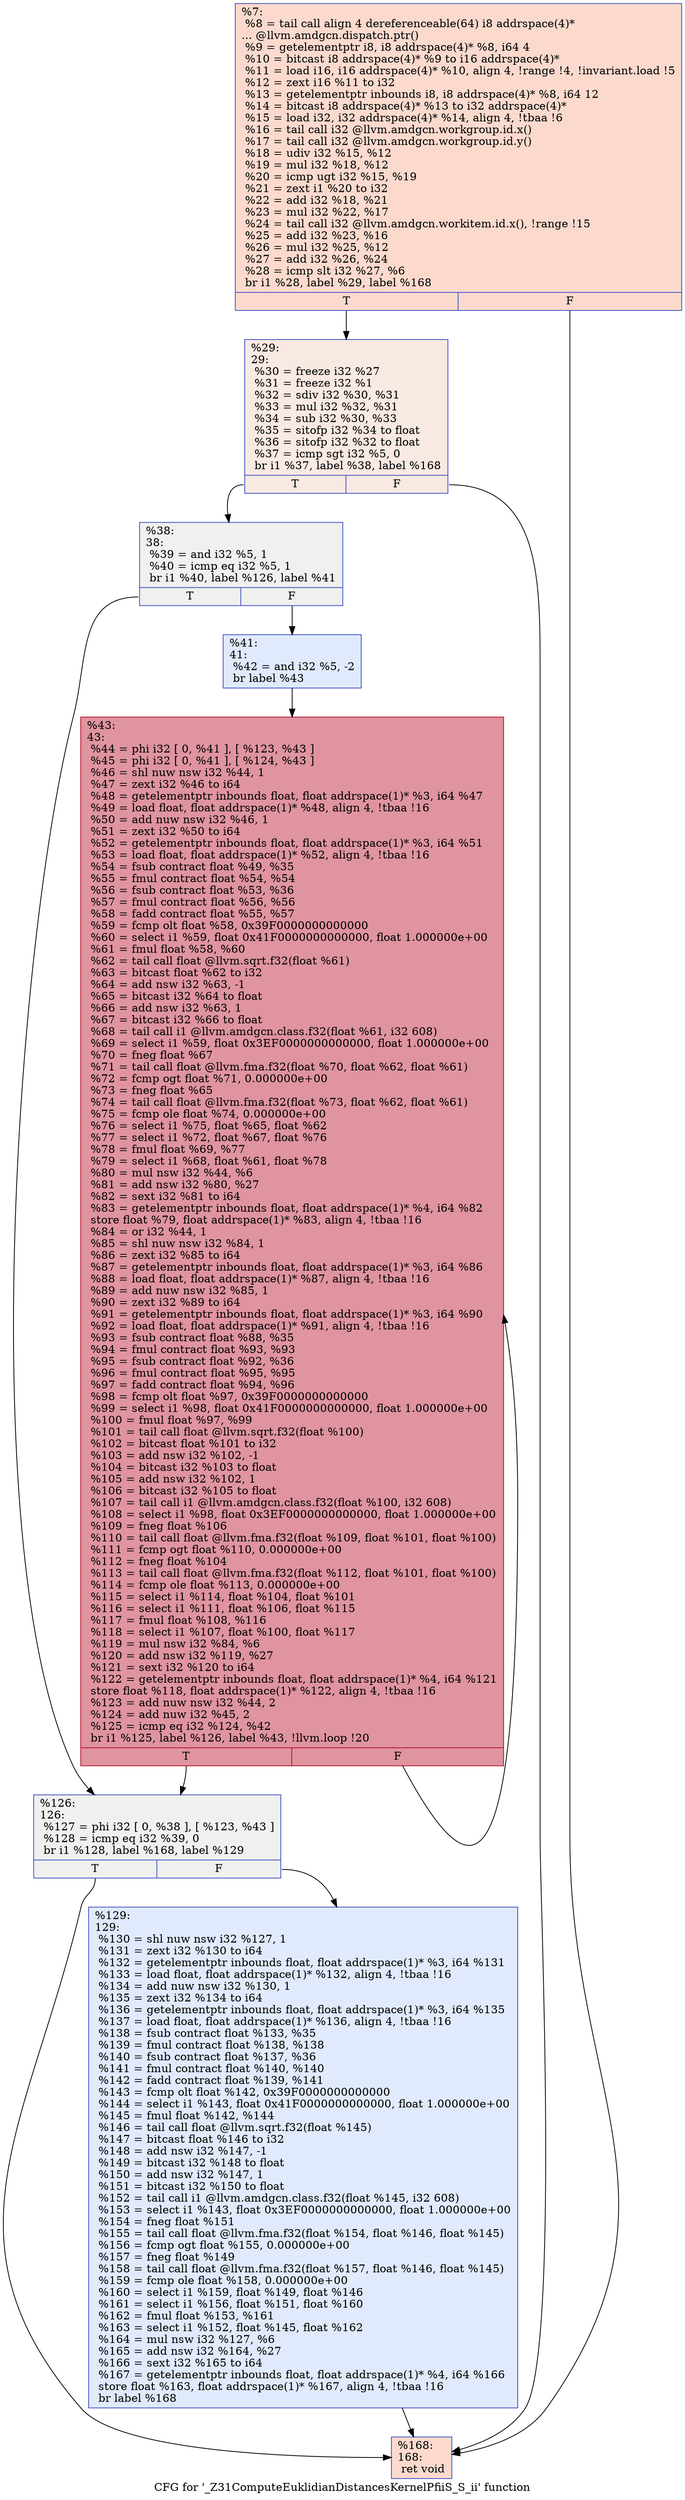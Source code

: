 digraph "CFG for '_Z31ComputeEuklidianDistancesKernelPfiiS_S_ii' function" {
	label="CFG for '_Z31ComputeEuklidianDistancesKernelPfiiS_S_ii' function";

	Node0x54e6f70 [shape=record,color="#3d50c3ff", style=filled, fillcolor="#f7ac8e70",label="{%7:\l  %8 = tail call align 4 dereferenceable(64) i8 addrspace(4)*\l... @llvm.amdgcn.dispatch.ptr()\l  %9 = getelementptr i8, i8 addrspace(4)* %8, i64 4\l  %10 = bitcast i8 addrspace(4)* %9 to i16 addrspace(4)*\l  %11 = load i16, i16 addrspace(4)* %10, align 4, !range !4, !invariant.load !5\l  %12 = zext i16 %11 to i32\l  %13 = getelementptr inbounds i8, i8 addrspace(4)* %8, i64 12\l  %14 = bitcast i8 addrspace(4)* %13 to i32 addrspace(4)*\l  %15 = load i32, i32 addrspace(4)* %14, align 4, !tbaa !6\l  %16 = tail call i32 @llvm.amdgcn.workgroup.id.x()\l  %17 = tail call i32 @llvm.amdgcn.workgroup.id.y()\l  %18 = udiv i32 %15, %12\l  %19 = mul i32 %18, %12\l  %20 = icmp ugt i32 %15, %19\l  %21 = zext i1 %20 to i32\l  %22 = add i32 %18, %21\l  %23 = mul i32 %22, %17\l  %24 = tail call i32 @llvm.amdgcn.workitem.id.x(), !range !15\l  %25 = add i32 %23, %16\l  %26 = mul i32 %25, %12\l  %27 = add i32 %26, %24\l  %28 = icmp slt i32 %27, %6\l  br i1 %28, label %29, label %168\l|{<s0>T|<s1>F}}"];
	Node0x54e6f70:s0 -> Node0x54e97b0;
	Node0x54e6f70:s1 -> Node0x54e9840;
	Node0x54e97b0 [shape=record,color="#3d50c3ff", style=filled, fillcolor="#efcebd70",label="{%29:\l29:                                               \l  %30 = freeze i32 %27\l  %31 = freeze i32 %1\l  %32 = sdiv i32 %30, %31\l  %33 = mul i32 %32, %31\l  %34 = sub i32 %30, %33\l  %35 = sitofp i32 %34 to float\l  %36 = sitofp i32 %32 to float\l  %37 = icmp sgt i32 %5, 0\l  br i1 %37, label %38, label %168\l|{<s0>T|<s1>F}}"];
	Node0x54e97b0:s0 -> Node0x54e9e90;
	Node0x54e97b0:s1 -> Node0x54e9840;
	Node0x54e9e90 [shape=record,color="#3d50c3ff", style=filled, fillcolor="#dedcdb70",label="{%38:\l38:                                               \l  %39 = and i32 %5, 1\l  %40 = icmp eq i32 %5, 1\l  br i1 %40, label %126, label %41\l|{<s0>T|<s1>F}}"];
	Node0x54e9e90:s0 -> Node0x54ea0e0;
	Node0x54e9e90:s1 -> Node0x54ea130;
	Node0x54ea130 [shape=record,color="#3d50c3ff", style=filled, fillcolor="#b9d0f970",label="{%41:\l41:                                               \l  %42 = and i32 %5, -2\l  br label %43\l}"];
	Node0x54ea130 -> Node0x54ea330;
	Node0x54ea330 [shape=record,color="#b70d28ff", style=filled, fillcolor="#b70d2870",label="{%43:\l43:                                               \l  %44 = phi i32 [ 0, %41 ], [ %123, %43 ]\l  %45 = phi i32 [ 0, %41 ], [ %124, %43 ]\l  %46 = shl nuw nsw i32 %44, 1\l  %47 = zext i32 %46 to i64\l  %48 = getelementptr inbounds float, float addrspace(1)* %3, i64 %47\l  %49 = load float, float addrspace(1)* %48, align 4, !tbaa !16\l  %50 = add nuw nsw i32 %46, 1\l  %51 = zext i32 %50 to i64\l  %52 = getelementptr inbounds float, float addrspace(1)* %3, i64 %51\l  %53 = load float, float addrspace(1)* %52, align 4, !tbaa !16\l  %54 = fsub contract float %49, %35\l  %55 = fmul contract float %54, %54\l  %56 = fsub contract float %53, %36\l  %57 = fmul contract float %56, %56\l  %58 = fadd contract float %55, %57\l  %59 = fcmp olt float %58, 0x39F0000000000000\l  %60 = select i1 %59, float 0x41F0000000000000, float 1.000000e+00\l  %61 = fmul float %58, %60\l  %62 = tail call float @llvm.sqrt.f32(float %61)\l  %63 = bitcast float %62 to i32\l  %64 = add nsw i32 %63, -1\l  %65 = bitcast i32 %64 to float\l  %66 = add nsw i32 %63, 1\l  %67 = bitcast i32 %66 to float\l  %68 = tail call i1 @llvm.amdgcn.class.f32(float %61, i32 608)\l  %69 = select i1 %59, float 0x3EF0000000000000, float 1.000000e+00\l  %70 = fneg float %67\l  %71 = tail call float @llvm.fma.f32(float %70, float %62, float %61)\l  %72 = fcmp ogt float %71, 0.000000e+00\l  %73 = fneg float %65\l  %74 = tail call float @llvm.fma.f32(float %73, float %62, float %61)\l  %75 = fcmp ole float %74, 0.000000e+00\l  %76 = select i1 %75, float %65, float %62\l  %77 = select i1 %72, float %67, float %76\l  %78 = fmul float %69, %77\l  %79 = select i1 %68, float %61, float %78\l  %80 = mul nsw i32 %44, %6\l  %81 = add nsw i32 %80, %27\l  %82 = sext i32 %81 to i64\l  %83 = getelementptr inbounds float, float addrspace(1)* %4, i64 %82\l  store float %79, float addrspace(1)* %83, align 4, !tbaa !16\l  %84 = or i32 %44, 1\l  %85 = shl nuw nsw i32 %84, 1\l  %86 = zext i32 %85 to i64\l  %87 = getelementptr inbounds float, float addrspace(1)* %3, i64 %86\l  %88 = load float, float addrspace(1)* %87, align 4, !tbaa !16\l  %89 = add nuw nsw i32 %85, 1\l  %90 = zext i32 %89 to i64\l  %91 = getelementptr inbounds float, float addrspace(1)* %3, i64 %90\l  %92 = load float, float addrspace(1)* %91, align 4, !tbaa !16\l  %93 = fsub contract float %88, %35\l  %94 = fmul contract float %93, %93\l  %95 = fsub contract float %92, %36\l  %96 = fmul contract float %95, %95\l  %97 = fadd contract float %94, %96\l  %98 = fcmp olt float %97, 0x39F0000000000000\l  %99 = select i1 %98, float 0x41F0000000000000, float 1.000000e+00\l  %100 = fmul float %97, %99\l  %101 = tail call float @llvm.sqrt.f32(float %100)\l  %102 = bitcast float %101 to i32\l  %103 = add nsw i32 %102, -1\l  %104 = bitcast i32 %103 to float\l  %105 = add nsw i32 %102, 1\l  %106 = bitcast i32 %105 to float\l  %107 = tail call i1 @llvm.amdgcn.class.f32(float %100, i32 608)\l  %108 = select i1 %98, float 0x3EF0000000000000, float 1.000000e+00\l  %109 = fneg float %106\l  %110 = tail call float @llvm.fma.f32(float %109, float %101, float %100)\l  %111 = fcmp ogt float %110, 0.000000e+00\l  %112 = fneg float %104\l  %113 = tail call float @llvm.fma.f32(float %112, float %101, float %100)\l  %114 = fcmp ole float %113, 0.000000e+00\l  %115 = select i1 %114, float %104, float %101\l  %116 = select i1 %111, float %106, float %115\l  %117 = fmul float %108, %116\l  %118 = select i1 %107, float %100, float %117\l  %119 = mul nsw i32 %84, %6\l  %120 = add nsw i32 %119, %27\l  %121 = sext i32 %120 to i64\l  %122 = getelementptr inbounds float, float addrspace(1)* %4, i64 %121\l  store float %118, float addrspace(1)* %122, align 4, !tbaa !16\l  %123 = add nuw nsw i32 %44, 2\l  %124 = add nuw i32 %45, 2\l  %125 = icmp eq i32 %124, %42\l  br i1 %125, label %126, label %43, !llvm.loop !20\l|{<s0>T|<s1>F}}"];
	Node0x54ea330:s0 -> Node0x54ea0e0;
	Node0x54ea330:s1 -> Node0x54ea330;
	Node0x54ea0e0 [shape=record,color="#3d50c3ff", style=filled, fillcolor="#dedcdb70",label="{%126:\l126:                                              \l  %127 = phi i32 [ 0, %38 ], [ %123, %43 ]\l  %128 = icmp eq i32 %39, 0\l  br i1 %128, label %168, label %129\l|{<s0>T|<s1>F}}"];
	Node0x54ea0e0:s0 -> Node0x54e9840;
	Node0x54ea0e0:s1 -> Node0x54ec3f0;
	Node0x54ec3f0 [shape=record,color="#3d50c3ff", style=filled, fillcolor="#b9d0f970",label="{%129:\l129:                                              \l  %130 = shl nuw nsw i32 %127, 1\l  %131 = zext i32 %130 to i64\l  %132 = getelementptr inbounds float, float addrspace(1)* %3, i64 %131\l  %133 = load float, float addrspace(1)* %132, align 4, !tbaa !16\l  %134 = add nuw nsw i32 %130, 1\l  %135 = zext i32 %134 to i64\l  %136 = getelementptr inbounds float, float addrspace(1)* %3, i64 %135\l  %137 = load float, float addrspace(1)* %136, align 4, !tbaa !16\l  %138 = fsub contract float %133, %35\l  %139 = fmul contract float %138, %138\l  %140 = fsub contract float %137, %36\l  %141 = fmul contract float %140, %140\l  %142 = fadd contract float %139, %141\l  %143 = fcmp olt float %142, 0x39F0000000000000\l  %144 = select i1 %143, float 0x41F0000000000000, float 1.000000e+00\l  %145 = fmul float %142, %144\l  %146 = tail call float @llvm.sqrt.f32(float %145)\l  %147 = bitcast float %146 to i32\l  %148 = add nsw i32 %147, -1\l  %149 = bitcast i32 %148 to float\l  %150 = add nsw i32 %147, 1\l  %151 = bitcast i32 %150 to float\l  %152 = tail call i1 @llvm.amdgcn.class.f32(float %145, i32 608)\l  %153 = select i1 %143, float 0x3EF0000000000000, float 1.000000e+00\l  %154 = fneg float %151\l  %155 = tail call float @llvm.fma.f32(float %154, float %146, float %145)\l  %156 = fcmp ogt float %155, 0.000000e+00\l  %157 = fneg float %149\l  %158 = tail call float @llvm.fma.f32(float %157, float %146, float %145)\l  %159 = fcmp ole float %158, 0.000000e+00\l  %160 = select i1 %159, float %149, float %146\l  %161 = select i1 %156, float %151, float %160\l  %162 = fmul float %153, %161\l  %163 = select i1 %152, float %145, float %162\l  %164 = mul nsw i32 %127, %6\l  %165 = add nsw i32 %164, %27\l  %166 = sext i32 %165 to i64\l  %167 = getelementptr inbounds float, float addrspace(1)* %4, i64 %166\l  store float %163, float addrspace(1)* %167, align 4, !tbaa !16\l  br label %168\l}"];
	Node0x54ec3f0 -> Node0x54e9840;
	Node0x54e9840 [shape=record,color="#3d50c3ff", style=filled, fillcolor="#f7ac8e70",label="{%168:\l168:                                              \l  ret void\l}"];
}

